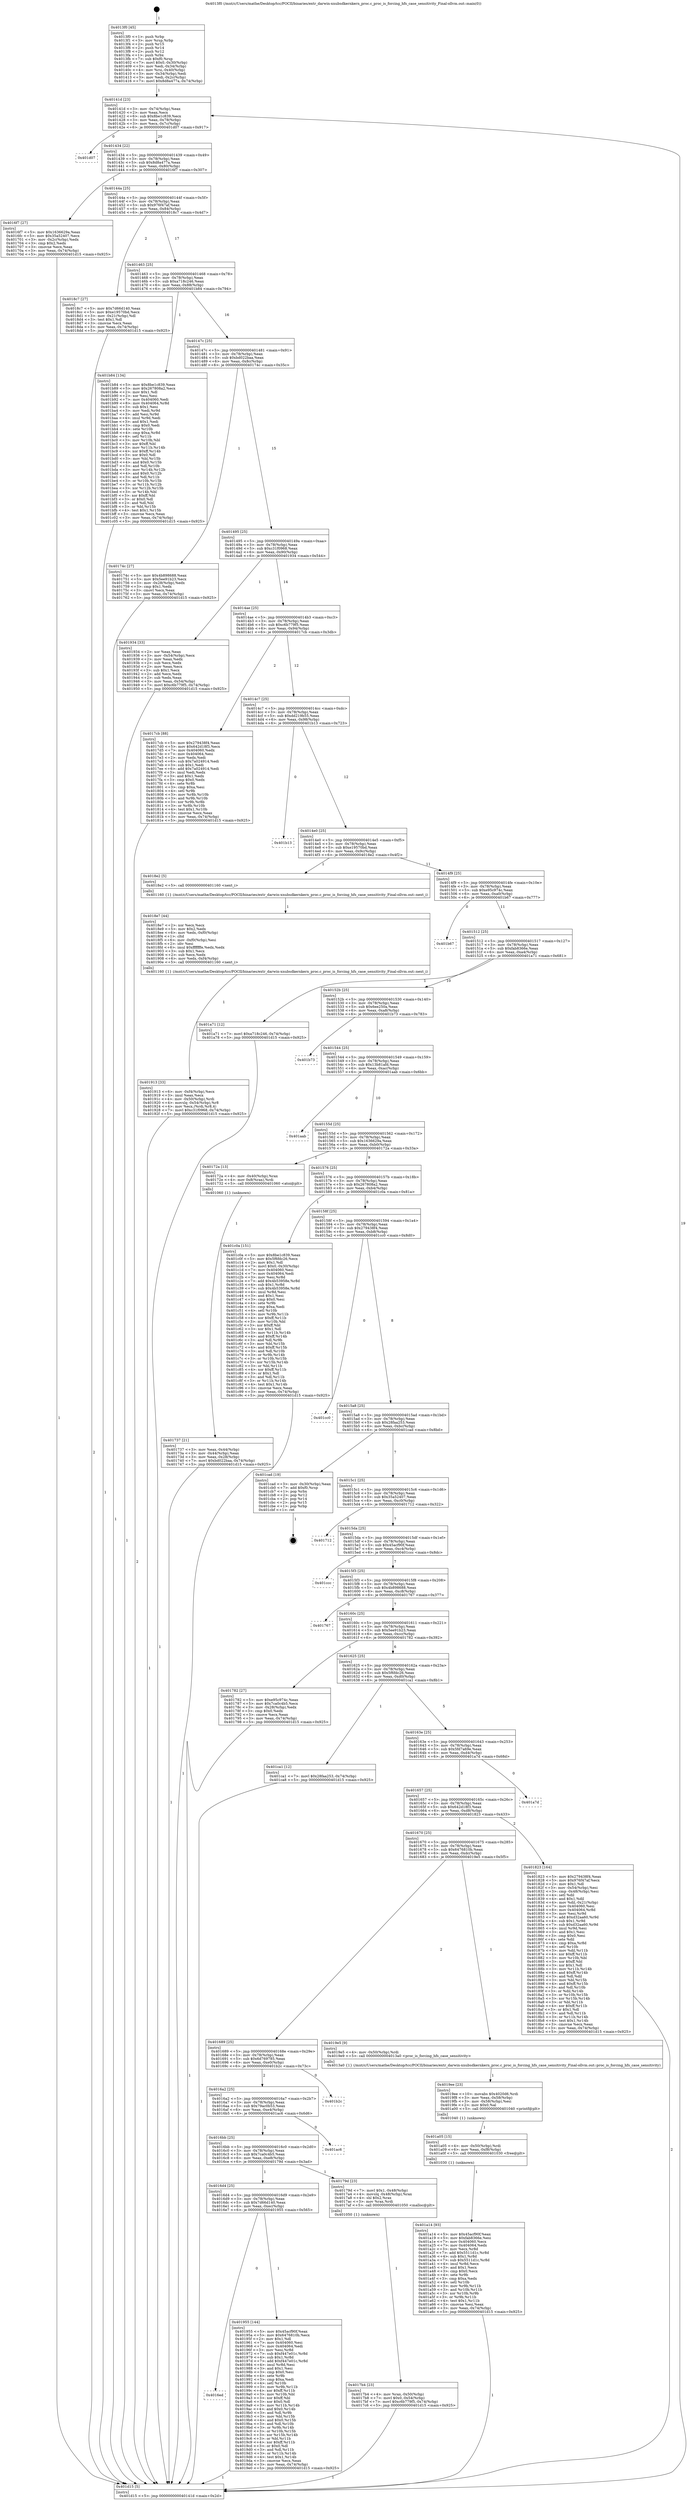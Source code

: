 digraph "0x4013f0" {
  label = "0x4013f0 (/mnt/c/Users/mathe/Desktop/tcc/POCII/binaries/extr_darwin-xnubsdkernkern_proc.c_proc_is_forcing_hfs_case_sensitivity_Final-ollvm.out::main(0))"
  labelloc = "t"
  node[shape=record]

  Entry [label="",width=0.3,height=0.3,shape=circle,fillcolor=black,style=filled]
  "0x40141d" [label="{
     0x40141d [23]\l
     | [instrs]\l
     &nbsp;&nbsp;0x40141d \<+3\>: mov -0x74(%rbp),%eax\l
     &nbsp;&nbsp;0x401420 \<+2\>: mov %eax,%ecx\l
     &nbsp;&nbsp;0x401422 \<+6\>: sub $0x8be1c839,%ecx\l
     &nbsp;&nbsp;0x401428 \<+3\>: mov %eax,-0x78(%rbp)\l
     &nbsp;&nbsp;0x40142b \<+3\>: mov %ecx,-0x7c(%rbp)\l
     &nbsp;&nbsp;0x40142e \<+6\>: je 0000000000401d07 \<main+0x917\>\l
  }"]
  "0x401d07" [label="{
     0x401d07\l
  }", style=dashed]
  "0x401434" [label="{
     0x401434 [22]\l
     | [instrs]\l
     &nbsp;&nbsp;0x401434 \<+5\>: jmp 0000000000401439 \<main+0x49\>\l
     &nbsp;&nbsp;0x401439 \<+3\>: mov -0x78(%rbp),%eax\l
     &nbsp;&nbsp;0x40143c \<+5\>: sub $0x8d8a477a,%eax\l
     &nbsp;&nbsp;0x401441 \<+3\>: mov %eax,-0x80(%rbp)\l
     &nbsp;&nbsp;0x401444 \<+6\>: je 00000000004016f7 \<main+0x307\>\l
  }"]
  Exit [label="",width=0.3,height=0.3,shape=circle,fillcolor=black,style=filled,peripheries=2]
  "0x4016f7" [label="{
     0x4016f7 [27]\l
     | [instrs]\l
     &nbsp;&nbsp;0x4016f7 \<+5\>: mov $0x1636629a,%eax\l
     &nbsp;&nbsp;0x4016fc \<+5\>: mov $0x35a52407,%ecx\l
     &nbsp;&nbsp;0x401701 \<+3\>: mov -0x2c(%rbp),%edx\l
     &nbsp;&nbsp;0x401704 \<+3\>: cmp $0x2,%edx\l
     &nbsp;&nbsp;0x401707 \<+3\>: cmovne %ecx,%eax\l
     &nbsp;&nbsp;0x40170a \<+3\>: mov %eax,-0x74(%rbp)\l
     &nbsp;&nbsp;0x40170d \<+5\>: jmp 0000000000401d15 \<main+0x925\>\l
  }"]
  "0x40144a" [label="{
     0x40144a [25]\l
     | [instrs]\l
     &nbsp;&nbsp;0x40144a \<+5\>: jmp 000000000040144f \<main+0x5f\>\l
     &nbsp;&nbsp;0x40144f \<+3\>: mov -0x78(%rbp),%eax\l
     &nbsp;&nbsp;0x401452 \<+5\>: sub $0x976f47af,%eax\l
     &nbsp;&nbsp;0x401457 \<+6\>: mov %eax,-0x84(%rbp)\l
     &nbsp;&nbsp;0x40145d \<+6\>: je 00000000004018c7 \<main+0x4d7\>\l
  }"]
  "0x401d15" [label="{
     0x401d15 [5]\l
     | [instrs]\l
     &nbsp;&nbsp;0x401d15 \<+5\>: jmp 000000000040141d \<main+0x2d\>\l
  }"]
  "0x4013f0" [label="{
     0x4013f0 [45]\l
     | [instrs]\l
     &nbsp;&nbsp;0x4013f0 \<+1\>: push %rbp\l
     &nbsp;&nbsp;0x4013f1 \<+3\>: mov %rsp,%rbp\l
     &nbsp;&nbsp;0x4013f4 \<+2\>: push %r15\l
     &nbsp;&nbsp;0x4013f6 \<+2\>: push %r14\l
     &nbsp;&nbsp;0x4013f8 \<+2\>: push %r12\l
     &nbsp;&nbsp;0x4013fa \<+1\>: push %rbx\l
     &nbsp;&nbsp;0x4013fb \<+7\>: sub $0xf0,%rsp\l
     &nbsp;&nbsp;0x401402 \<+7\>: movl $0x0,-0x30(%rbp)\l
     &nbsp;&nbsp;0x401409 \<+3\>: mov %edi,-0x34(%rbp)\l
     &nbsp;&nbsp;0x40140c \<+4\>: mov %rsi,-0x40(%rbp)\l
     &nbsp;&nbsp;0x401410 \<+3\>: mov -0x34(%rbp),%edi\l
     &nbsp;&nbsp;0x401413 \<+3\>: mov %edi,-0x2c(%rbp)\l
     &nbsp;&nbsp;0x401416 \<+7\>: movl $0x8d8a477a,-0x74(%rbp)\l
  }"]
  "0x401a14" [label="{
     0x401a14 [93]\l
     | [instrs]\l
     &nbsp;&nbsp;0x401a14 \<+5\>: mov $0x45acf90f,%eax\l
     &nbsp;&nbsp;0x401a19 \<+5\>: mov $0xfab8366e,%esi\l
     &nbsp;&nbsp;0x401a1e \<+7\>: mov 0x404060,%ecx\l
     &nbsp;&nbsp;0x401a25 \<+7\>: mov 0x404064,%edx\l
     &nbsp;&nbsp;0x401a2c \<+3\>: mov %ecx,%r8d\l
     &nbsp;&nbsp;0x401a2f \<+7\>: add $0x5511d1c,%r8d\l
     &nbsp;&nbsp;0x401a36 \<+4\>: sub $0x1,%r8d\l
     &nbsp;&nbsp;0x401a3a \<+7\>: sub $0x5511d1c,%r8d\l
     &nbsp;&nbsp;0x401a41 \<+4\>: imul %r8d,%ecx\l
     &nbsp;&nbsp;0x401a45 \<+3\>: and $0x1,%ecx\l
     &nbsp;&nbsp;0x401a48 \<+3\>: cmp $0x0,%ecx\l
     &nbsp;&nbsp;0x401a4b \<+4\>: sete %r9b\l
     &nbsp;&nbsp;0x401a4f \<+3\>: cmp $0xa,%edx\l
     &nbsp;&nbsp;0x401a52 \<+4\>: setl %r10b\l
     &nbsp;&nbsp;0x401a56 \<+3\>: mov %r9b,%r11b\l
     &nbsp;&nbsp;0x401a59 \<+3\>: and %r10b,%r11b\l
     &nbsp;&nbsp;0x401a5c \<+3\>: xor %r10b,%r9b\l
     &nbsp;&nbsp;0x401a5f \<+3\>: or %r9b,%r11b\l
     &nbsp;&nbsp;0x401a62 \<+4\>: test $0x1,%r11b\l
     &nbsp;&nbsp;0x401a66 \<+3\>: cmovne %esi,%eax\l
     &nbsp;&nbsp;0x401a69 \<+3\>: mov %eax,-0x74(%rbp)\l
     &nbsp;&nbsp;0x401a6c \<+5\>: jmp 0000000000401d15 \<main+0x925\>\l
  }"]
  "0x4018c7" [label="{
     0x4018c7 [27]\l
     | [instrs]\l
     &nbsp;&nbsp;0x4018c7 \<+5\>: mov $0x7d66d140,%eax\l
     &nbsp;&nbsp;0x4018cc \<+5\>: mov $0xe19570bd,%ecx\l
     &nbsp;&nbsp;0x4018d1 \<+3\>: mov -0x21(%rbp),%dl\l
     &nbsp;&nbsp;0x4018d4 \<+3\>: test $0x1,%dl\l
     &nbsp;&nbsp;0x4018d7 \<+3\>: cmovne %ecx,%eax\l
     &nbsp;&nbsp;0x4018da \<+3\>: mov %eax,-0x74(%rbp)\l
     &nbsp;&nbsp;0x4018dd \<+5\>: jmp 0000000000401d15 \<main+0x925\>\l
  }"]
  "0x401463" [label="{
     0x401463 [25]\l
     | [instrs]\l
     &nbsp;&nbsp;0x401463 \<+5\>: jmp 0000000000401468 \<main+0x78\>\l
     &nbsp;&nbsp;0x401468 \<+3\>: mov -0x78(%rbp),%eax\l
     &nbsp;&nbsp;0x40146b \<+5\>: sub $0xa718c246,%eax\l
     &nbsp;&nbsp;0x401470 \<+6\>: mov %eax,-0x88(%rbp)\l
     &nbsp;&nbsp;0x401476 \<+6\>: je 0000000000401b84 \<main+0x794\>\l
  }"]
  "0x401a05" [label="{
     0x401a05 [15]\l
     | [instrs]\l
     &nbsp;&nbsp;0x401a05 \<+4\>: mov -0x50(%rbp),%rdi\l
     &nbsp;&nbsp;0x401a09 \<+6\>: mov %eax,-0xf8(%rbp)\l
     &nbsp;&nbsp;0x401a0f \<+5\>: call 0000000000401030 \<free@plt\>\l
     | [calls]\l
     &nbsp;&nbsp;0x401030 \{1\} (unknown)\l
  }"]
  "0x401b84" [label="{
     0x401b84 [134]\l
     | [instrs]\l
     &nbsp;&nbsp;0x401b84 \<+5\>: mov $0x8be1c839,%eax\l
     &nbsp;&nbsp;0x401b89 \<+5\>: mov $0x267808a2,%ecx\l
     &nbsp;&nbsp;0x401b8e \<+2\>: mov $0x1,%dl\l
     &nbsp;&nbsp;0x401b90 \<+2\>: xor %esi,%esi\l
     &nbsp;&nbsp;0x401b92 \<+7\>: mov 0x404060,%edi\l
     &nbsp;&nbsp;0x401b99 \<+8\>: mov 0x404064,%r8d\l
     &nbsp;&nbsp;0x401ba1 \<+3\>: sub $0x1,%esi\l
     &nbsp;&nbsp;0x401ba4 \<+3\>: mov %edi,%r9d\l
     &nbsp;&nbsp;0x401ba7 \<+3\>: add %esi,%r9d\l
     &nbsp;&nbsp;0x401baa \<+4\>: imul %r9d,%edi\l
     &nbsp;&nbsp;0x401bae \<+3\>: and $0x1,%edi\l
     &nbsp;&nbsp;0x401bb1 \<+3\>: cmp $0x0,%edi\l
     &nbsp;&nbsp;0x401bb4 \<+4\>: sete %r10b\l
     &nbsp;&nbsp;0x401bb8 \<+4\>: cmp $0xa,%r8d\l
     &nbsp;&nbsp;0x401bbc \<+4\>: setl %r11b\l
     &nbsp;&nbsp;0x401bc0 \<+3\>: mov %r10b,%bl\l
     &nbsp;&nbsp;0x401bc3 \<+3\>: xor $0xff,%bl\l
     &nbsp;&nbsp;0x401bc6 \<+3\>: mov %r11b,%r14b\l
     &nbsp;&nbsp;0x401bc9 \<+4\>: xor $0xff,%r14b\l
     &nbsp;&nbsp;0x401bcd \<+3\>: xor $0x0,%dl\l
     &nbsp;&nbsp;0x401bd0 \<+3\>: mov %bl,%r15b\l
     &nbsp;&nbsp;0x401bd3 \<+4\>: and $0x0,%r15b\l
     &nbsp;&nbsp;0x401bd7 \<+3\>: and %dl,%r10b\l
     &nbsp;&nbsp;0x401bda \<+3\>: mov %r14b,%r12b\l
     &nbsp;&nbsp;0x401bdd \<+4\>: and $0x0,%r12b\l
     &nbsp;&nbsp;0x401be1 \<+3\>: and %dl,%r11b\l
     &nbsp;&nbsp;0x401be4 \<+3\>: or %r10b,%r15b\l
     &nbsp;&nbsp;0x401be7 \<+3\>: or %r11b,%r12b\l
     &nbsp;&nbsp;0x401bea \<+3\>: xor %r12b,%r15b\l
     &nbsp;&nbsp;0x401bed \<+3\>: or %r14b,%bl\l
     &nbsp;&nbsp;0x401bf0 \<+3\>: xor $0xff,%bl\l
     &nbsp;&nbsp;0x401bf3 \<+3\>: or $0x0,%dl\l
     &nbsp;&nbsp;0x401bf6 \<+2\>: and %dl,%bl\l
     &nbsp;&nbsp;0x401bf8 \<+3\>: or %bl,%r15b\l
     &nbsp;&nbsp;0x401bfb \<+4\>: test $0x1,%r15b\l
     &nbsp;&nbsp;0x401bff \<+3\>: cmovne %ecx,%eax\l
     &nbsp;&nbsp;0x401c02 \<+3\>: mov %eax,-0x74(%rbp)\l
     &nbsp;&nbsp;0x401c05 \<+5\>: jmp 0000000000401d15 \<main+0x925\>\l
  }"]
  "0x40147c" [label="{
     0x40147c [25]\l
     | [instrs]\l
     &nbsp;&nbsp;0x40147c \<+5\>: jmp 0000000000401481 \<main+0x91\>\l
     &nbsp;&nbsp;0x401481 \<+3\>: mov -0x78(%rbp),%eax\l
     &nbsp;&nbsp;0x401484 \<+5\>: sub $0xbd022baa,%eax\l
     &nbsp;&nbsp;0x401489 \<+6\>: mov %eax,-0x8c(%rbp)\l
     &nbsp;&nbsp;0x40148f \<+6\>: je 000000000040174c \<main+0x35c\>\l
  }"]
  "0x4019ee" [label="{
     0x4019ee [23]\l
     | [instrs]\l
     &nbsp;&nbsp;0x4019ee \<+10\>: movabs $0x4020d6,%rdi\l
     &nbsp;&nbsp;0x4019f8 \<+3\>: mov %eax,-0x58(%rbp)\l
     &nbsp;&nbsp;0x4019fb \<+3\>: mov -0x58(%rbp),%esi\l
     &nbsp;&nbsp;0x4019fe \<+2\>: mov $0x0,%al\l
     &nbsp;&nbsp;0x401a00 \<+5\>: call 0000000000401040 \<printf@plt\>\l
     | [calls]\l
     &nbsp;&nbsp;0x401040 \{1\} (unknown)\l
  }"]
  "0x40174c" [label="{
     0x40174c [27]\l
     | [instrs]\l
     &nbsp;&nbsp;0x40174c \<+5\>: mov $0x4b898688,%eax\l
     &nbsp;&nbsp;0x401751 \<+5\>: mov $0x5ee91b23,%ecx\l
     &nbsp;&nbsp;0x401756 \<+3\>: mov -0x28(%rbp),%edx\l
     &nbsp;&nbsp;0x401759 \<+3\>: cmp $0x1,%edx\l
     &nbsp;&nbsp;0x40175c \<+3\>: cmovl %ecx,%eax\l
     &nbsp;&nbsp;0x40175f \<+3\>: mov %eax,-0x74(%rbp)\l
     &nbsp;&nbsp;0x401762 \<+5\>: jmp 0000000000401d15 \<main+0x925\>\l
  }"]
  "0x401495" [label="{
     0x401495 [25]\l
     | [instrs]\l
     &nbsp;&nbsp;0x401495 \<+5\>: jmp 000000000040149a \<main+0xaa\>\l
     &nbsp;&nbsp;0x40149a \<+3\>: mov -0x78(%rbp),%eax\l
     &nbsp;&nbsp;0x40149d \<+5\>: sub $0xc31f0968,%eax\l
     &nbsp;&nbsp;0x4014a2 \<+6\>: mov %eax,-0x90(%rbp)\l
     &nbsp;&nbsp;0x4014a8 \<+6\>: je 0000000000401934 \<main+0x544\>\l
  }"]
  "0x4016ed" [label="{
     0x4016ed\l
  }", style=dashed]
  "0x401934" [label="{
     0x401934 [33]\l
     | [instrs]\l
     &nbsp;&nbsp;0x401934 \<+2\>: xor %eax,%eax\l
     &nbsp;&nbsp;0x401936 \<+3\>: mov -0x54(%rbp),%ecx\l
     &nbsp;&nbsp;0x401939 \<+2\>: mov %eax,%edx\l
     &nbsp;&nbsp;0x40193b \<+2\>: sub %ecx,%edx\l
     &nbsp;&nbsp;0x40193d \<+2\>: mov %eax,%ecx\l
     &nbsp;&nbsp;0x40193f \<+3\>: sub $0x1,%ecx\l
     &nbsp;&nbsp;0x401942 \<+2\>: add %ecx,%edx\l
     &nbsp;&nbsp;0x401944 \<+2\>: sub %edx,%eax\l
     &nbsp;&nbsp;0x401946 \<+3\>: mov %eax,-0x54(%rbp)\l
     &nbsp;&nbsp;0x401949 \<+7\>: movl $0xc6b779f5,-0x74(%rbp)\l
     &nbsp;&nbsp;0x401950 \<+5\>: jmp 0000000000401d15 \<main+0x925\>\l
  }"]
  "0x4014ae" [label="{
     0x4014ae [25]\l
     | [instrs]\l
     &nbsp;&nbsp;0x4014ae \<+5\>: jmp 00000000004014b3 \<main+0xc3\>\l
     &nbsp;&nbsp;0x4014b3 \<+3\>: mov -0x78(%rbp),%eax\l
     &nbsp;&nbsp;0x4014b6 \<+5\>: sub $0xc6b779f5,%eax\l
     &nbsp;&nbsp;0x4014bb \<+6\>: mov %eax,-0x94(%rbp)\l
     &nbsp;&nbsp;0x4014c1 \<+6\>: je 00000000004017cb \<main+0x3db\>\l
  }"]
  "0x401955" [label="{
     0x401955 [144]\l
     | [instrs]\l
     &nbsp;&nbsp;0x401955 \<+5\>: mov $0x45acf90f,%eax\l
     &nbsp;&nbsp;0x40195a \<+5\>: mov $0x6476810b,%ecx\l
     &nbsp;&nbsp;0x40195f \<+2\>: mov $0x1,%dl\l
     &nbsp;&nbsp;0x401961 \<+7\>: mov 0x404060,%esi\l
     &nbsp;&nbsp;0x401968 \<+7\>: mov 0x404064,%edi\l
     &nbsp;&nbsp;0x40196f \<+3\>: mov %esi,%r8d\l
     &nbsp;&nbsp;0x401972 \<+7\>: sub $0xf447e01c,%r8d\l
     &nbsp;&nbsp;0x401979 \<+4\>: sub $0x1,%r8d\l
     &nbsp;&nbsp;0x40197d \<+7\>: add $0xf447e01c,%r8d\l
     &nbsp;&nbsp;0x401984 \<+4\>: imul %r8d,%esi\l
     &nbsp;&nbsp;0x401988 \<+3\>: and $0x1,%esi\l
     &nbsp;&nbsp;0x40198b \<+3\>: cmp $0x0,%esi\l
     &nbsp;&nbsp;0x40198e \<+4\>: sete %r9b\l
     &nbsp;&nbsp;0x401992 \<+3\>: cmp $0xa,%edi\l
     &nbsp;&nbsp;0x401995 \<+4\>: setl %r10b\l
     &nbsp;&nbsp;0x401999 \<+3\>: mov %r9b,%r11b\l
     &nbsp;&nbsp;0x40199c \<+4\>: xor $0xff,%r11b\l
     &nbsp;&nbsp;0x4019a0 \<+3\>: mov %r10b,%bl\l
     &nbsp;&nbsp;0x4019a3 \<+3\>: xor $0xff,%bl\l
     &nbsp;&nbsp;0x4019a6 \<+3\>: xor $0x0,%dl\l
     &nbsp;&nbsp;0x4019a9 \<+3\>: mov %r11b,%r14b\l
     &nbsp;&nbsp;0x4019ac \<+4\>: and $0x0,%r14b\l
     &nbsp;&nbsp;0x4019b0 \<+3\>: and %dl,%r9b\l
     &nbsp;&nbsp;0x4019b3 \<+3\>: mov %bl,%r15b\l
     &nbsp;&nbsp;0x4019b6 \<+4\>: and $0x0,%r15b\l
     &nbsp;&nbsp;0x4019ba \<+3\>: and %dl,%r10b\l
     &nbsp;&nbsp;0x4019bd \<+3\>: or %r9b,%r14b\l
     &nbsp;&nbsp;0x4019c0 \<+3\>: or %r10b,%r15b\l
     &nbsp;&nbsp;0x4019c3 \<+3\>: xor %r15b,%r14b\l
     &nbsp;&nbsp;0x4019c6 \<+3\>: or %bl,%r11b\l
     &nbsp;&nbsp;0x4019c9 \<+4\>: xor $0xff,%r11b\l
     &nbsp;&nbsp;0x4019cd \<+3\>: or $0x0,%dl\l
     &nbsp;&nbsp;0x4019d0 \<+3\>: and %dl,%r11b\l
     &nbsp;&nbsp;0x4019d3 \<+3\>: or %r11b,%r14b\l
     &nbsp;&nbsp;0x4019d6 \<+4\>: test $0x1,%r14b\l
     &nbsp;&nbsp;0x4019da \<+3\>: cmovne %ecx,%eax\l
     &nbsp;&nbsp;0x4019dd \<+3\>: mov %eax,-0x74(%rbp)\l
     &nbsp;&nbsp;0x4019e0 \<+5\>: jmp 0000000000401d15 \<main+0x925\>\l
  }"]
  "0x4017cb" [label="{
     0x4017cb [88]\l
     | [instrs]\l
     &nbsp;&nbsp;0x4017cb \<+5\>: mov $0x279438f4,%eax\l
     &nbsp;&nbsp;0x4017d0 \<+5\>: mov $0x642d18f3,%ecx\l
     &nbsp;&nbsp;0x4017d5 \<+7\>: mov 0x404060,%edx\l
     &nbsp;&nbsp;0x4017dc \<+7\>: mov 0x404064,%esi\l
     &nbsp;&nbsp;0x4017e3 \<+2\>: mov %edx,%edi\l
     &nbsp;&nbsp;0x4017e5 \<+6\>: sub $0x7a024914,%edi\l
     &nbsp;&nbsp;0x4017eb \<+3\>: sub $0x1,%edi\l
     &nbsp;&nbsp;0x4017ee \<+6\>: add $0x7a024914,%edi\l
     &nbsp;&nbsp;0x4017f4 \<+3\>: imul %edi,%edx\l
     &nbsp;&nbsp;0x4017f7 \<+3\>: and $0x1,%edx\l
     &nbsp;&nbsp;0x4017fa \<+3\>: cmp $0x0,%edx\l
     &nbsp;&nbsp;0x4017fd \<+4\>: sete %r8b\l
     &nbsp;&nbsp;0x401801 \<+3\>: cmp $0xa,%esi\l
     &nbsp;&nbsp;0x401804 \<+4\>: setl %r9b\l
     &nbsp;&nbsp;0x401808 \<+3\>: mov %r8b,%r10b\l
     &nbsp;&nbsp;0x40180b \<+3\>: and %r9b,%r10b\l
     &nbsp;&nbsp;0x40180e \<+3\>: xor %r9b,%r8b\l
     &nbsp;&nbsp;0x401811 \<+3\>: or %r8b,%r10b\l
     &nbsp;&nbsp;0x401814 \<+4\>: test $0x1,%r10b\l
     &nbsp;&nbsp;0x401818 \<+3\>: cmovne %ecx,%eax\l
     &nbsp;&nbsp;0x40181b \<+3\>: mov %eax,-0x74(%rbp)\l
     &nbsp;&nbsp;0x40181e \<+5\>: jmp 0000000000401d15 \<main+0x925\>\l
  }"]
  "0x4014c7" [label="{
     0x4014c7 [25]\l
     | [instrs]\l
     &nbsp;&nbsp;0x4014c7 \<+5\>: jmp 00000000004014cc \<main+0xdc\>\l
     &nbsp;&nbsp;0x4014cc \<+3\>: mov -0x78(%rbp),%eax\l
     &nbsp;&nbsp;0x4014cf \<+5\>: sub $0xdd219b55,%eax\l
     &nbsp;&nbsp;0x4014d4 \<+6\>: mov %eax,-0x98(%rbp)\l
     &nbsp;&nbsp;0x4014da \<+6\>: je 0000000000401b13 \<main+0x723\>\l
  }"]
  "0x401913" [label="{
     0x401913 [33]\l
     | [instrs]\l
     &nbsp;&nbsp;0x401913 \<+6\>: mov -0xf4(%rbp),%ecx\l
     &nbsp;&nbsp;0x401919 \<+3\>: imul %eax,%ecx\l
     &nbsp;&nbsp;0x40191c \<+4\>: mov -0x50(%rbp),%rdi\l
     &nbsp;&nbsp;0x401920 \<+4\>: movslq -0x54(%rbp),%r8\l
     &nbsp;&nbsp;0x401924 \<+4\>: mov %ecx,(%rdi,%r8,4)\l
     &nbsp;&nbsp;0x401928 \<+7\>: movl $0xc31f0968,-0x74(%rbp)\l
     &nbsp;&nbsp;0x40192f \<+5\>: jmp 0000000000401d15 \<main+0x925\>\l
  }"]
  "0x401b13" [label="{
     0x401b13\l
  }", style=dashed]
  "0x4014e0" [label="{
     0x4014e0 [25]\l
     | [instrs]\l
     &nbsp;&nbsp;0x4014e0 \<+5\>: jmp 00000000004014e5 \<main+0xf5\>\l
     &nbsp;&nbsp;0x4014e5 \<+3\>: mov -0x78(%rbp),%eax\l
     &nbsp;&nbsp;0x4014e8 \<+5\>: sub $0xe19570bd,%eax\l
     &nbsp;&nbsp;0x4014ed \<+6\>: mov %eax,-0x9c(%rbp)\l
     &nbsp;&nbsp;0x4014f3 \<+6\>: je 00000000004018e2 \<main+0x4f2\>\l
  }"]
  "0x4018e7" [label="{
     0x4018e7 [44]\l
     | [instrs]\l
     &nbsp;&nbsp;0x4018e7 \<+2\>: xor %ecx,%ecx\l
     &nbsp;&nbsp;0x4018e9 \<+5\>: mov $0x2,%edx\l
     &nbsp;&nbsp;0x4018ee \<+6\>: mov %edx,-0xf0(%rbp)\l
     &nbsp;&nbsp;0x4018f4 \<+1\>: cltd\l
     &nbsp;&nbsp;0x4018f5 \<+6\>: mov -0xf0(%rbp),%esi\l
     &nbsp;&nbsp;0x4018fb \<+2\>: idiv %esi\l
     &nbsp;&nbsp;0x4018fd \<+6\>: imul $0xfffffffe,%edx,%edx\l
     &nbsp;&nbsp;0x401903 \<+3\>: sub $0x1,%ecx\l
     &nbsp;&nbsp;0x401906 \<+2\>: sub %ecx,%edx\l
     &nbsp;&nbsp;0x401908 \<+6\>: mov %edx,-0xf4(%rbp)\l
     &nbsp;&nbsp;0x40190e \<+5\>: call 0000000000401160 \<next_i\>\l
     | [calls]\l
     &nbsp;&nbsp;0x401160 \{1\} (/mnt/c/Users/mathe/Desktop/tcc/POCII/binaries/extr_darwin-xnubsdkernkern_proc.c_proc_is_forcing_hfs_case_sensitivity_Final-ollvm.out::next_i)\l
  }"]
  "0x4018e2" [label="{
     0x4018e2 [5]\l
     | [instrs]\l
     &nbsp;&nbsp;0x4018e2 \<+5\>: call 0000000000401160 \<next_i\>\l
     | [calls]\l
     &nbsp;&nbsp;0x401160 \{1\} (/mnt/c/Users/mathe/Desktop/tcc/POCII/binaries/extr_darwin-xnubsdkernkern_proc.c_proc_is_forcing_hfs_case_sensitivity_Final-ollvm.out::next_i)\l
  }"]
  "0x4014f9" [label="{
     0x4014f9 [25]\l
     | [instrs]\l
     &nbsp;&nbsp;0x4014f9 \<+5\>: jmp 00000000004014fe \<main+0x10e\>\l
     &nbsp;&nbsp;0x4014fe \<+3\>: mov -0x78(%rbp),%eax\l
     &nbsp;&nbsp;0x401501 \<+5\>: sub $0xe95c974c,%eax\l
     &nbsp;&nbsp;0x401506 \<+6\>: mov %eax,-0xa0(%rbp)\l
     &nbsp;&nbsp;0x40150c \<+6\>: je 0000000000401b67 \<main+0x777\>\l
  }"]
  "0x4017b4" [label="{
     0x4017b4 [23]\l
     | [instrs]\l
     &nbsp;&nbsp;0x4017b4 \<+4\>: mov %rax,-0x50(%rbp)\l
     &nbsp;&nbsp;0x4017b8 \<+7\>: movl $0x0,-0x54(%rbp)\l
     &nbsp;&nbsp;0x4017bf \<+7\>: movl $0xc6b779f5,-0x74(%rbp)\l
     &nbsp;&nbsp;0x4017c6 \<+5\>: jmp 0000000000401d15 \<main+0x925\>\l
  }"]
  "0x401b67" [label="{
     0x401b67\l
  }", style=dashed]
  "0x401512" [label="{
     0x401512 [25]\l
     | [instrs]\l
     &nbsp;&nbsp;0x401512 \<+5\>: jmp 0000000000401517 \<main+0x127\>\l
     &nbsp;&nbsp;0x401517 \<+3\>: mov -0x78(%rbp),%eax\l
     &nbsp;&nbsp;0x40151a \<+5\>: sub $0xfab8366e,%eax\l
     &nbsp;&nbsp;0x40151f \<+6\>: mov %eax,-0xa4(%rbp)\l
     &nbsp;&nbsp;0x401525 \<+6\>: je 0000000000401a71 \<main+0x681\>\l
  }"]
  "0x4016d4" [label="{
     0x4016d4 [25]\l
     | [instrs]\l
     &nbsp;&nbsp;0x4016d4 \<+5\>: jmp 00000000004016d9 \<main+0x2e9\>\l
     &nbsp;&nbsp;0x4016d9 \<+3\>: mov -0x78(%rbp),%eax\l
     &nbsp;&nbsp;0x4016dc \<+5\>: sub $0x7d66d140,%eax\l
     &nbsp;&nbsp;0x4016e1 \<+6\>: mov %eax,-0xec(%rbp)\l
     &nbsp;&nbsp;0x4016e7 \<+6\>: je 0000000000401955 \<main+0x565\>\l
  }"]
  "0x401a71" [label="{
     0x401a71 [12]\l
     | [instrs]\l
     &nbsp;&nbsp;0x401a71 \<+7\>: movl $0xa718c246,-0x74(%rbp)\l
     &nbsp;&nbsp;0x401a78 \<+5\>: jmp 0000000000401d15 \<main+0x925\>\l
  }"]
  "0x40152b" [label="{
     0x40152b [25]\l
     | [instrs]\l
     &nbsp;&nbsp;0x40152b \<+5\>: jmp 0000000000401530 \<main+0x140\>\l
     &nbsp;&nbsp;0x401530 \<+3\>: mov -0x78(%rbp),%eax\l
     &nbsp;&nbsp;0x401533 \<+5\>: sub $0x6ee250a,%eax\l
     &nbsp;&nbsp;0x401538 \<+6\>: mov %eax,-0xa8(%rbp)\l
     &nbsp;&nbsp;0x40153e \<+6\>: je 0000000000401b73 \<main+0x783\>\l
  }"]
  "0x40179d" [label="{
     0x40179d [23]\l
     | [instrs]\l
     &nbsp;&nbsp;0x40179d \<+7\>: movl $0x1,-0x48(%rbp)\l
     &nbsp;&nbsp;0x4017a4 \<+4\>: movslq -0x48(%rbp),%rax\l
     &nbsp;&nbsp;0x4017a8 \<+4\>: shl $0x2,%rax\l
     &nbsp;&nbsp;0x4017ac \<+3\>: mov %rax,%rdi\l
     &nbsp;&nbsp;0x4017af \<+5\>: call 0000000000401050 \<malloc@plt\>\l
     | [calls]\l
     &nbsp;&nbsp;0x401050 \{1\} (unknown)\l
  }"]
  "0x401b73" [label="{
     0x401b73\l
  }", style=dashed]
  "0x401544" [label="{
     0x401544 [25]\l
     | [instrs]\l
     &nbsp;&nbsp;0x401544 \<+5\>: jmp 0000000000401549 \<main+0x159\>\l
     &nbsp;&nbsp;0x401549 \<+3\>: mov -0x78(%rbp),%eax\l
     &nbsp;&nbsp;0x40154c \<+5\>: sub $0x13b81afd,%eax\l
     &nbsp;&nbsp;0x401551 \<+6\>: mov %eax,-0xac(%rbp)\l
     &nbsp;&nbsp;0x401557 \<+6\>: je 0000000000401aab \<main+0x6bb\>\l
  }"]
  "0x4016bb" [label="{
     0x4016bb [25]\l
     | [instrs]\l
     &nbsp;&nbsp;0x4016bb \<+5\>: jmp 00000000004016c0 \<main+0x2d0\>\l
     &nbsp;&nbsp;0x4016c0 \<+3\>: mov -0x78(%rbp),%eax\l
     &nbsp;&nbsp;0x4016c3 \<+5\>: sub $0x7ca0c4b5,%eax\l
     &nbsp;&nbsp;0x4016c8 \<+6\>: mov %eax,-0xe8(%rbp)\l
     &nbsp;&nbsp;0x4016ce \<+6\>: je 000000000040179d \<main+0x3ad\>\l
  }"]
  "0x401aab" [label="{
     0x401aab\l
  }", style=dashed]
  "0x40155d" [label="{
     0x40155d [25]\l
     | [instrs]\l
     &nbsp;&nbsp;0x40155d \<+5\>: jmp 0000000000401562 \<main+0x172\>\l
     &nbsp;&nbsp;0x401562 \<+3\>: mov -0x78(%rbp),%eax\l
     &nbsp;&nbsp;0x401565 \<+5\>: sub $0x1636629a,%eax\l
     &nbsp;&nbsp;0x40156a \<+6\>: mov %eax,-0xb0(%rbp)\l
     &nbsp;&nbsp;0x401570 \<+6\>: je 000000000040172a \<main+0x33a\>\l
  }"]
  "0x401ac6" [label="{
     0x401ac6\l
  }", style=dashed]
  "0x40172a" [label="{
     0x40172a [13]\l
     | [instrs]\l
     &nbsp;&nbsp;0x40172a \<+4\>: mov -0x40(%rbp),%rax\l
     &nbsp;&nbsp;0x40172e \<+4\>: mov 0x8(%rax),%rdi\l
     &nbsp;&nbsp;0x401732 \<+5\>: call 0000000000401060 \<atoi@plt\>\l
     | [calls]\l
     &nbsp;&nbsp;0x401060 \{1\} (unknown)\l
  }"]
  "0x401576" [label="{
     0x401576 [25]\l
     | [instrs]\l
     &nbsp;&nbsp;0x401576 \<+5\>: jmp 000000000040157b \<main+0x18b\>\l
     &nbsp;&nbsp;0x40157b \<+3\>: mov -0x78(%rbp),%eax\l
     &nbsp;&nbsp;0x40157e \<+5\>: sub $0x267808a2,%eax\l
     &nbsp;&nbsp;0x401583 \<+6\>: mov %eax,-0xb4(%rbp)\l
     &nbsp;&nbsp;0x401589 \<+6\>: je 0000000000401c0a \<main+0x81a\>\l
  }"]
  "0x401737" [label="{
     0x401737 [21]\l
     | [instrs]\l
     &nbsp;&nbsp;0x401737 \<+3\>: mov %eax,-0x44(%rbp)\l
     &nbsp;&nbsp;0x40173a \<+3\>: mov -0x44(%rbp),%eax\l
     &nbsp;&nbsp;0x40173d \<+3\>: mov %eax,-0x28(%rbp)\l
     &nbsp;&nbsp;0x401740 \<+7\>: movl $0xbd022baa,-0x74(%rbp)\l
     &nbsp;&nbsp;0x401747 \<+5\>: jmp 0000000000401d15 \<main+0x925\>\l
  }"]
  "0x4016a2" [label="{
     0x4016a2 [25]\l
     | [instrs]\l
     &nbsp;&nbsp;0x4016a2 \<+5\>: jmp 00000000004016a7 \<main+0x2b7\>\l
     &nbsp;&nbsp;0x4016a7 \<+3\>: mov -0x78(%rbp),%eax\l
     &nbsp;&nbsp;0x4016aa \<+5\>: sub $0x79ac0b53,%eax\l
     &nbsp;&nbsp;0x4016af \<+6\>: mov %eax,-0xe4(%rbp)\l
     &nbsp;&nbsp;0x4016b5 \<+6\>: je 0000000000401ac6 \<main+0x6d6\>\l
  }"]
  "0x401c0a" [label="{
     0x401c0a [151]\l
     | [instrs]\l
     &nbsp;&nbsp;0x401c0a \<+5\>: mov $0x8be1c839,%eax\l
     &nbsp;&nbsp;0x401c0f \<+5\>: mov $0x5f6fdc26,%ecx\l
     &nbsp;&nbsp;0x401c14 \<+2\>: mov $0x1,%dl\l
     &nbsp;&nbsp;0x401c16 \<+7\>: movl $0x0,-0x30(%rbp)\l
     &nbsp;&nbsp;0x401c1d \<+7\>: mov 0x404060,%esi\l
     &nbsp;&nbsp;0x401c24 \<+7\>: mov 0x404064,%edi\l
     &nbsp;&nbsp;0x401c2b \<+3\>: mov %esi,%r8d\l
     &nbsp;&nbsp;0x401c2e \<+7\>: add $0x4b53958e,%r8d\l
     &nbsp;&nbsp;0x401c35 \<+4\>: sub $0x1,%r8d\l
     &nbsp;&nbsp;0x401c39 \<+7\>: sub $0x4b53958e,%r8d\l
     &nbsp;&nbsp;0x401c40 \<+4\>: imul %r8d,%esi\l
     &nbsp;&nbsp;0x401c44 \<+3\>: and $0x1,%esi\l
     &nbsp;&nbsp;0x401c47 \<+3\>: cmp $0x0,%esi\l
     &nbsp;&nbsp;0x401c4a \<+4\>: sete %r9b\l
     &nbsp;&nbsp;0x401c4e \<+3\>: cmp $0xa,%edi\l
     &nbsp;&nbsp;0x401c51 \<+4\>: setl %r10b\l
     &nbsp;&nbsp;0x401c55 \<+3\>: mov %r9b,%r11b\l
     &nbsp;&nbsp;0x401c58 \<+4\>: xor $0xff,%r11b\l
     &nbsp;&nbsp;0x401c5c \<+3\>: mov %r10b,%bl\l
     &nbsp;&nbsp;0x401c5f \<+3\>: xor $0xff,%bl\l
     &nbsp;&nbsp;0x401c62 \<+3\>: xor $0x1,%dl\l
     &nbsp;&nbsp;0x401c65 \<+3\>: mov %r11b,%r14b\l
     &nbsp;&nbsp;0x401c68 \<+4\>: and $0xff,%r14b\l
     &nbsp;&nbsp;0x401c6c \<+3\>: and %dl,%r9b\l
     &nbsp;&nbsp;0x401c6f \<+3\>: mov %bl,%r15b\l
     &nbsp;&nbsp;0x401c72 \<+4\>: and $0xff,%r15b\l
     &nbsp;&nbsp;0x401c76 \<+3\>: and %dl,%r10b\l
     &nbsp;&nbsp;0x401c79 \<+3\>: or %r9b,%r14b\l
     &nbsp;&nbsp;0x401c7c \<+3\>: or %r10b,%r15b\l
     &nbsp;&nbsp;0x401c7f \<+3\>: xor %r15b,%r14b\l
     &nbsp;&nbsp;0x401c82 \<+3\>: or %bl,%r11b\l
     &nbsp;&nbsp;0x401c85 \<+4\>: xor $0xff,%r11b\l
     &nbsp;&nbsp;0x401c89 \<+3\>: or $0x1,%dl\l
     &nbsp;&nbsp;0x401c8c \<+3\>: and %dl,%r11b\l
     &nbsp;&nbsp;0x401c8f \<+3\>: or %r11b,%r14b\l
     &nbsp;&nbsp;0x401c92 \<+4\>: test $0x1,%r14b\l
     &nbsp;&nbsp;0x401c96 \<+3\>: cmovne %ecx,%eax\l
     &nbsp;&nbsp;0x401c99 \<+3\>: mov %eax,-0x74(%rbp)\l
     &nbsp;&nbsp;0x401c9c \<+5\>: jmp 0000000000401d15 \<main+0x925\>\l
  }"]
  "0x40158f" [label="{
     0x40158f [25]\l
     | [instrs]\l
     &nbsp;&nbsp;0x40158f \<+5\>: jmp 0000000000401594 \<main+0x1a4\>\l
     &nbsp;&nbsp;0x401594 \<+3\>: mov -0x78(%rbp),%eax\l
     &nbsp;&nbsp;0x401597 \<+5\>: sub $0x279438f4,%eax\l
     &nbsp;&nbsp;0x40159c \<+6\>: mov %eax,-0xb8(%rbp)\l
     &nbsp;&nbsp;0x4015a2 \<+6\>: je 0000000000401cc0 \<main+0x8d0\>\l
  }"]
  "0x401b2c" [label="{
     0x401b2c\l
  }", style=dashed]
  "0x401cc0" [label="{
     0x401cc0\l
  }", style=dashed]
  "0x4015a8" [label="{
     0x4015a8 [25]\l
     | [instrs]\l
     &nbsp;&nbsp;0x4015a8 \<+5\>: jmp 00000000004015ad \<main+0x1bd\>\l
     &nbsp;&nbsp;0x4015ad \<+3\>: mov -0x78(%rbp),%eax\l
     &nbsp;&nbsp;0x4015b0 \<+5\>: sub $0x28faa253,%eax\l
     &nbsp;&nbsp;0x4015b5 \<+6\>: mov %eax,-0xbc(%rbp)\l
     &nbsp;&nbsp;0x4015bb \<+6\>: je 0000000000401cad \<main+0x8bd\>\l
  }"]
  "0x401689" [label="{
     0x401689 [25]\l
     | [instrs]\l
     &nbsp;&nbsp;0x401689 \<+5\>: jmp 000000000040168e \<main+0x29e\>\l
     &nbsp;&nbsp;0x40168e \<+3\>: mov -0x78(%rbp),%eax\l
     &nbsp;&nbsp;0x401691 \<+5\>: sub $0x6d769785,%eax\l
     &nbsp;&nbsp;0x401696 \<+6\>: mov %eax,-0xe0(%rbp)\l
     &nbsp;&nbsp;0x40169c \<+6\>: je 0000000000401b2c \<main+0x73c\>\l
  }"]
  "0x401cad" [label="{
     0x401cad [19]\l
     | [instrs]\l
     &nbsp;&nbsp;0x401cad \<+3\>: mov -0x30(%rbp),%eax\l
     &nbsp;&nbsp;0x401cb0 \<+7\>: add $0xf0,%rsp\l
     &nbsp;&nbsp;0x401cb7 \<+1\>: pop %rbx\l
     &nbsp;&nbsp;0x401cb8 \<+2\>: pop %r12\l
     &nbsp;&nbsp;0x401cba \<+2\>: pop %r14\l
     &nbsp;&nbsp;0x401cbc \<+2\>: pop %r15\l
     &nbsp;&nbsp;0x401cbe \<+1\>: pop %rbp\l
     &nbsp;&nbsp;0x401cbf \<+1\>: ret\l
  }"]
  "0x4015c1" [label="{
     0x4015c1 [25]\l
     | [instrs]\l
     &nbsp;&nbsp;0x4015c1 \<+5\>: jmp 00000000004015c6 \<main+0x1d6\>\l
     &nbsp;&nbsp;0x4015c6 \<+3\>: mov -0x78(%rbp),%eax\l
     &nbsp;&nbsp;0x4015c9 \<+5\>: sub $0x35a52407,%eax\l
     &nbsp;&nbsp;0x4015ce \<+6\>: mov %eax,-0xc0(%rbp)\l
     &nbsp;&nbsp;0x4015d4 \<+6\>: je 0000000000401712 \<main+0x322\>\l
  }"]
  "0x4019e5" [label="{
     0x4019e5 [9]\l
     | [instrs]\l
     &nbsp;&nbsp;0x4019e5 \<+4\>: mov -0x50(%rbp),%rdi\l
     &nbsp;&nbsp;0x4019e9 \<+5\>: call 00000000004013a0 \<proc_is_forcing_hfs_case_sensitivity\>\l
     | [calls]\l
     &nbsp;&nbsp;0x4013a0 \{1\} (/mnt/c/Users/mathe/Desktop/tcc/POCII/binaries/extr_darwin-xnubsdkernkern_proc.c_proc_is_forcing_hfs_case_sensitivity_Final-ollvm.out::proc_is_forcing_hfs_case_sensitivity)\l
  }"]
  "0x401712" [label="{
     0x401712\l
  }", style=dashed]
  "0x4015da" [label="{
     0x4015da [25]\l
     | [instrs]\l
     &nbsp;&nbsp;0x4015da \<+5\>: jmp 00000000004015df \<main+0x1ef\>\l
     &nbsp;&nbsp;0x4015df \<+3\>: mov -0x78(%rbp),%eax\l
     &nbsp;&nbsp;0x4015e2 \<+5\>: sub $0x45acf90f,%eax\l
     &nbsp;&nbsp;0x4015e7 \<+6\>: mov %eax,-0xc4(%rbp)\l
     &nbsp;&nbsp;0x4015ed \<+6\>: je 0000000000401ccc \<main+0x8dc\>\l
  }"]
  "0x401670" [label="{
     0x401670 [25]\l
     | [instrs]\l
     &nbsp;&nbsp;0x401670 \<+5\>: jmp 0000000000401675 \<main+0x285\>\l
     &nbsp;&nbsp;0x401675 \<+3\>: mov -0x78(%rbp),%eax\l
     &nbsp;&nbsp;0x401678 \<+5\>: sub $0x6476810b,%eax\l
     &nbsp;&nbsp;0x40167d \<+6\>: mov %eax,-0xdc(%rbp)\l
     &nbsp;&nbsp;0x401683 \<+6\>: je 00000000004019e5 \<main+0x5f5\>\l
  }"]
  "0x401ccc" [label="{
     0x401ccc\l
  }", style=dashed]
  "0x4015f3" [label="{
     0x4015f3 [25]\l
     | [instrs]\l
     &nbsp;&nbsp;0x4015f3 \<+5\>: jmp 00000000004015f8 \<main+0x208\>\l
     &nbsp;&nbsp;0x4015f8 \<+3\>: mov -0x78(%rbp),%eax\l
     &nbsp;&nbsp;0x4015fb \<+5\>: sub $0x4b898688,%eax\l
     &nbsp;&nbsp;0x401600 \<+6\>: mov %eax,-0xc8(%rbp)\l
     &nbsp;&nbsp;0x401606 \<+6\>: je 0000000000401767 \<main+0x377\>\l
  }"]
  "0x401823" [label="{
     0x401823 [164]\l
     | [instrs]\l
     &nbsp;&nbsp;0x401823 \<+5\>: mov $0x279438f4,%eax\l
     &nbsp;&nbsp;0x401828 \<+5\>: mov $0x976f47af,%ecx\l
     &nbsp;&nbsp;0x40182d \<+2\>: mov $0x1,%dl\l
     &nbsp;&nbsp;0x40182f \<+3\>: mov -0x54(%rbp),%esi\l
     &nbsp;&nbsp;0x401832 \<+3\>: cmp -0x48(%rbp),%esi\l
     &nbsp;&nbsp;0x401835 \<+4\>: setl %dil\l
     &nbsp;&nbsp;0x401839 \<+4\>: and $0x1,%dil\l
     &nbsp;&nbsp;0x40183d \<+4\>: mov %dil,-0x21(%rbp)\l
     &nbsp;&nbsp;0x401841 \<+7\>: mov 0x404060,%esi\l
     &nbsp;&nbsp;0x401848 \<+8\>: mov 0x404064,%r8d\l
     &nbsp;&nbsp;0x401850 \<+3\>: mov %esi,%r9d\l
     &nbsp;&nbsp;0x401853 \<+7\>: add $0xd32aa60,%r9d\l
     &nbsp;&nbsp;0x40185a \<+4\>: sub $0x1,%r9d\l
     &nbsp;&nbsp;0x40185e \<+7\>: sub $0xd32aa60,%r9d\l
     &nbsp;&nbsp;0x401865 \<+4\>: imul %r9d,%esi\l
     &nbsp;&nbsp;0x401869 \<+3\>: and $0x1,%esi\l
     &nbsp;&nbsp;0x40186c \<+3\>: cmp $0x0,%esi\l
     &nbsp;&nbsp;0x40186f \<+4\>: sete %dil\l
     &nbsp;&nbsp;0x401873 \<+4\>: cmp $0xa,%r8d\l
     &nbsp;&nbsp;0x401877 \<+4\>: setl %r10b\l
     &nbsp;&nbsp;0x40187b \<+3\>: mov %dil,%r11b\l
     &nbsp;&nbsp;0x40187e \<+4\>: xor $0xff,%r11b\l
     &nbsp;&nbsp;0x401882 \<+3\>: mov %r10b,%bl\l
     &nbsp;&nbsp;0x401885 \<+3\>: xor $0xff,%bl\l
     &nbsp;&nbsp;0x401888 \<+3\>: xor $0x1,%dl\l
     &nbsp;&nbsp;0x40188b \<+3\>: mov %r11b,%r14b\l
     &nbsp;&nbsp;0x40188e \<+4\>: and $0xff,%r14b\l
     &nbsp;&nbsp;0x401892 \<+3\>: and %dl,%dil\l
     &nbsp;&nbsp;0x401895 \<+3\>: mov %bl,%r15b\l
     &nbsp;&nbsp;0x401898 \<+4\>: and $0xff,%r15b\l
     &nbsp;&nbsp;0x40189c \<+3\>: and %dl,%r10b\l
     &nbsp;&nbsp;0x40189f \<+3\>: or %dil,%r14b\l
     &nbsp;&nbsp;0x4018a2 \<+3\>: or %r10b,%r15b\l
     &nbsp;&nbsp;0x4018a5 \<+3\>: xor %r15b,%r14b\l
     &nbsp;&nbsp;0x4018a8 \<+3\>: or %bl,%r11b\l
     &nbsp;&nbsp;0x4018ab \<+4\>: xor $0xff,%r11b\l
     &nbsp;&nbsp;0x4018af \<+3\>: or $0x1,%dl\l
     &nbsp;&nbsp;0x4018b2 \<+3\>: and %dl,%r11b\l
     &nbsp;&nbsp;0x4018b5 \<+3\>: or %r11b,%r14b\l
     &nbsp;&nbsp;0x4018b8 \<+4\>: test $0x1,%r14b\l
     &nbsp;&nbsp;0x4018bc \<+3\>: cmovne %ecx,%eax\l
     &nbsp;&nbsp;0x4018bf \<+3\>: mov %eax,-0x74(%rbp)\l
     &nbsp;&nbsp;0x4018c2 \<+5\>: jmp 0000000000401d15 \<main+0x925\>\l
  }"]
  "0x401767" [label="{
     0x401767\l
  }", style=dashed]
  "0x40160c" [label="{
     0x40160c [25]\l
     | [instrs]\l
     &nbsp;&nbsp;0x40160c \<+5\>: jmp 0000000000401611 \<main+0x221\>\l
     &nbsp;&nbsp;0x401611 \<+3\>: mov -0x78(%rbp),%eax\l
     &nbsp;&nbsp;0x401614 \<+5\>: sub $0x5ee91b23,%eax\l
     &nbsp;&nbsp;0x401619 \<+6\>: mov %eax,-0xcc(%rbp)\l
     &nbsp;&nbsp;0x40161f \<+6\>: je 0000000000401782 \<main+0x392\>\l
  }"]
  "0x401657" [label="{
     0x401657 [25]\l
     | [instrs]\l
     &nbsp;&nbsp;0x401657 \<+5\>: jmp 000000000040165c \<main+0x26c\>\l
     &nbsp;&nbsp;0x40165c \<+3\>: mov -0x78(%rbp),%eax\l
     &nbsp;&nbsp;0x40165f \<+5\>: sub $0x642d18f3,%eax\l
     &nbsp;&nbsp;0x401664 \<+6\>: mov %eax,-0xd8(%rbp)\l
     &nbsp;&nbsp;0x40166a \<+6\>: je 0000000000401823 \<main+0x433\>\l
  }"]
  "0x401782" [label="{
     0x401782 [27]\l
     | [instrs]\l
     &nbsp;&nbsp;0x401782 \<+5\>: mov $0xe95c974c,%eax\l
     &nbsp;&nbsp;0x401787 \<+5\>: mov $0x7ca0c4b5,%ecx\l
     &nbsp;&nbsp;0x40178c \<+3\>: mov -0x28(%rbp),%edx\l
     &nbsp;&nbsp;0x40178f \<+3\>: cmp $0x0,%edx\l
     &nbsp;&nbsp;0x401792 \<+3\>: cmove %ecx,%eax\l
     &nbsp;&nbsp;0x401795 \<+3\>: mov %eax,-0x74(%rbp)\l
     &nbsp;&nbsp;0x401798 \<+5\>: jmp 0000000000401d15 \<main+0x925\>\l
  }"]
  "0x401625" [label="{
     0x401625 [25]\l
     | [instrs]\l
     &nbsp;&nbsp;0x401625 \<+5\>: jmp 000000000040162a \<main+0x23a\>\l
     &nbsp;&nbsp;0x40162a \<+3\>: mov -0x78(%rbp),%eax\l
     &nbsp;&nbsp;0x40162d \<+5\>: sub $0x5f6fdc26,%eax\l
     &nbsp;&nbsp;0x401632 \<+6\>: mov %eax,-0xd0(%rbp)\l
     &nbsp;&nbsp;0x401638 \<+6\>: je 0000000000401ca1 \<main+0x8b1\>\l
  }"]
  "0x401a7d" [label="{
     0x401a7d\l
  }", style=dashed]
  "0x401ca1" [label="{
     0x401ca1 [12]\l
     | [instrs]\l
     &nbsp;&nbsp;0x401ca1 \<+7\>: movl $0x28faa253,-0x74(%rbp)\l
     &nbsp;&nbsp;0x401ca8 \<+5\>: jmp 0000000000401d15 \<main+0x925\>\l
  }"]
  "0x40163e" [label="{
     0x40163e [25]\l
     | [instrs]\l
     &nbsp;&nbsp;0x40163e \<+5\>: jmp 0000000000401643 \<main+0x253\>\l
     &nbsp;&nbsp;0x401643 \<+3\>: mov -0x78(%rbp),%eax\l
     &nbsp;&nbsp;0x401646 \<+5\>: sub $0x5fd7a69e,%eax\l
     &nbsp;&nbsp;0x40164b \<+6\>: mov %eax,-0xd4(%rbp)\l
     &nbsp;&nbsp;0x401651 \<+6\>: je 0000000000401a7d \<main+0x68d\>\l
  }"]
  Entry -> "0x4013f0" [label=" 1"]
  "0x40141d" -> "0x401d07" [label=" 0"]
  "0x40141d" -> "0x401434" [label=" 20"]
  "0x401cad" -> Exit [label=" 1"]
  "0x401434" -> "0x4016f7" [label=" 1"]
  "0x401434" -> "0x40144a" [label=" 19"]
  "0x4016f7" -> "0x401d15" [label=" 1"]
  "0x4013f0" -> "0x40141d" [label=" 1"]
  "0x401d15" -> "0x40141d" [label=" 19"]
  "0x401ca1" -> "0x401d15" [label=" 1"]
  "0x40144a" -> "0x4018c7" [label=" 2"]
  "0x40144a" -> "0x401463" [label=" 17"]
  "0x401c0a" -> "0x401d15" [label=" 1"]
  "0x401463" -> "0x401b84" [label=" 1"]
  "0x401463" -> "0x40147c" [label=" 16"]
  "0x401b84" -> "0x401d15" [label=" 1"]
  "0x40147c" -> "0x40174c" [label=" 1"]
  "0x40147c" -> "0x401495" [label=" 15"]
  "0x401a71" -> "0x401d15" [label=" 1"]
  "0x401495" -> "0x401934" [label=" 1"]
  "0x401495" -> "0x4014ae" [label=" 14"]
  "0x401a14" -> "0x401d15" [label=" 1"]
  "0x4014ae" -> "0x4017cb" [label=" 2"]
  "0x4014ae" -> "0x4014c7" [label=" 12"]
  "0x401a05" -> "0x401a14" [label=" 1"]
  "0x4014c7" -> "0x401b13" [label=" 0"]
  "0x4014c7" -> "0x4014e0" [label=" 12"]
  "0x4019e5" -> "0x4019ee" [label=" 1"]
  "0x4014e0" -> "0x4018e2" [label=" 1"]
  "0x4014e0" -> "0x4014f9" [label=" 11"]
  "0x401955" -> "0x401d15" [label=" 1"]
  "0x4014f9" -> "0x401b67" [label=" 0"]
  "0x4014f9" -> "0x401512" [label=" 11"]
  "0x4016d4" -> "0x4016ed" [label=" 0"]
  "0x401512" -> "0x401a71" [label=" 1"]
  "0x401512" -> "0x40152b" [label=" 10"]
  "0x4016d4" -> "0x401955" [label=" 1"]
  "0x40152b" -> "0x401b73" [label=" 0"]
  "0x40152b" -> "0x401544" [label=" 10"]
  "0x4019ee" -> "0x401a05" [label=" 1"]
  "0x401544" -> "0x401aab" [label=" 0"]
  "0x401544" -> "0x40155d" [label=" 10"]
  "0x401913" -> "0x401d15" [label=" 1"]
  "0x40155d" -> "0x40172a" [label=" 1"]
  "0x40155d" -> "0x401576" [label=" 9"]
  "0x40172a" -> "0x401737" [label=" 1"]
  "0x401737" -> "0x401d15" [label=" 1"]
  "0x40174c" -> "0x401d15" [label=" 1"]
  "0x4018e7" -> "0x401913" [label=" 1"]
  "0x401576" -> "0x401c0a" [label=" 1"]
  "0x401576" -> "0x40158f" [label=" 8"]
  "0x4018c7" -> "0x401d15" [label=" 2"]
  "0x40158f" -> "0x401cc0" [label=" 0"]
  "0x40158f" -> "0x4015a8" [label=" 8"]
  "0x401823" -> "0x401d15" [label=" 2"]
  "0x4015a8" -> "0x401cad" [label=" 1"]
  "0x4015a8" -> "0x4015c1" [label=" 7"]
  "0x4017b4" -> "0x401d15" [label=" 1"]
  "0x4015c1" -> "0x401712" [label=" 0"]
  "0x4015c1" -> "0x4015da" [label=" 7"]
  "0x40179d" -> "0x4017b4" [label=" 1"]
  "0x4015da" -> "0x401ccc" [label=" 0"]
  "0x4015da" -> "0x4015f3" [label=" 7"]
  "0x4016bb" -> "0x40179d" [label=" 1"]
  "0x4015f3" -> "0x401767" [label=" 0"]
  "0x4015f3" -> "0x40160c" [label=" 7"]
  "0x401934" -> "0x401d15" [label=" 1"]
  "0x40160c" -> "0x401782" [label=" 1"]
  "0x40160c" -> "0x401625" [label=" 6"]
  "0x401782" -> "0x401d15" [label=" 1"]
  "0x4016a2" -> "0x401ac6" [label=" 0"]
  "0x401625" -> "0x401ca1" [label=" 1"]
  "0x401625" -> "0x40163e" [label=" 5"]
  "0x4018e2" -> "0x4018e7" [label=" 1"]
  "0x40163e" -> "0x401a7d" [label=" 0"]
  "0x40163e" -> "0x401657" [label=" 5"]
  "0x4016a2" -> "0x4016bb" [label=" 2"]
  "0x401657" -> "0x401823" [label=" 2"]
  "0x401657" -> "0x401670" [label=" 3"]
  "0x4016bb" -> "0x4016d4" [label=" 1"]
  "0x401670" -> "0x4019e5" [label=" 1"]
  "0x401670" -> "0x401689" [label=" 2"]
  "0x4017cb" -> "0x401d15" [label=" 2"]
  "0x401689" -> "0x401b2c" [label=" 0"]
  "0x401689" -> "0x4016a2" [label=" 2"]
}
